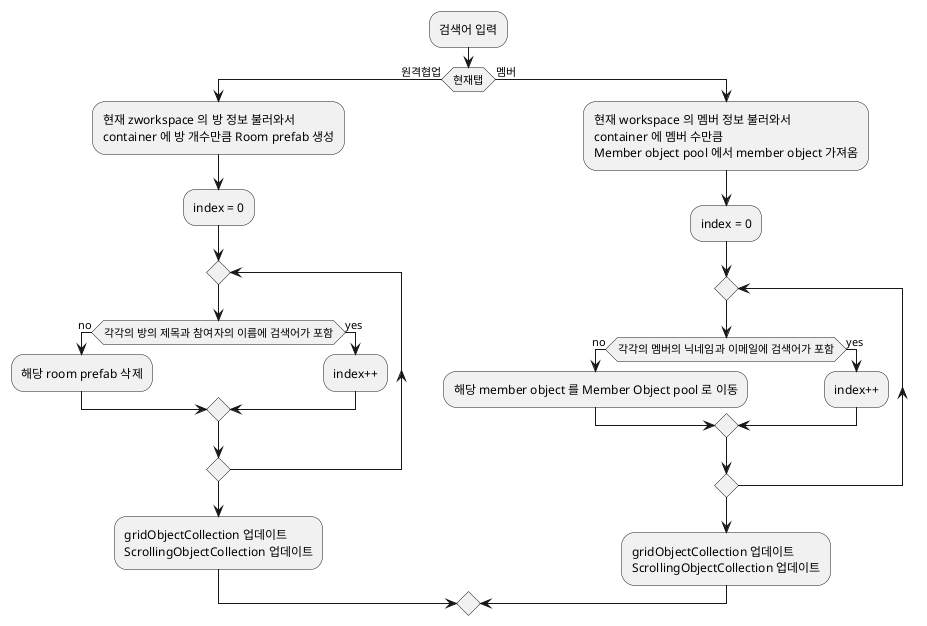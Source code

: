 @startuml SearchBox
:검색어 입력;
if (현재탭) then (원격협업)
    :현재 zworkspace 의 방 정보 불러와서
    container 에 방 개수만큼 Room prefab 생성;
    :index = 0;
    repeat
        if (각각의 방의 제목과 참여자의 이름에 검색어가 포함) then (no)
            :해당 room prefab 삭제;
        else (yes)
            :index++;
        endif
    repeat while
    :gridObjectCollection 업데이트
    ScrollingObjectCollection 업데이트;
else (멤버)
    :현재 workspace 의 멤버 정보 불러와서
    container 에 멤버 수만큼 
    Member object pool 에서 member object 가져옴;
    :index = 0;
    repeat
        if (각각의 멤버의 닉네임과 이메일에 검색어가 포함) then (no)
            :해당 member object 를 Member Object pool 로 이동;
        else (yes)
            :index++;
        endif
    repeat while
    :gridObjectCollection 업데이트
    ScrollingObjectCollection 업데이트;
endif
@enduml